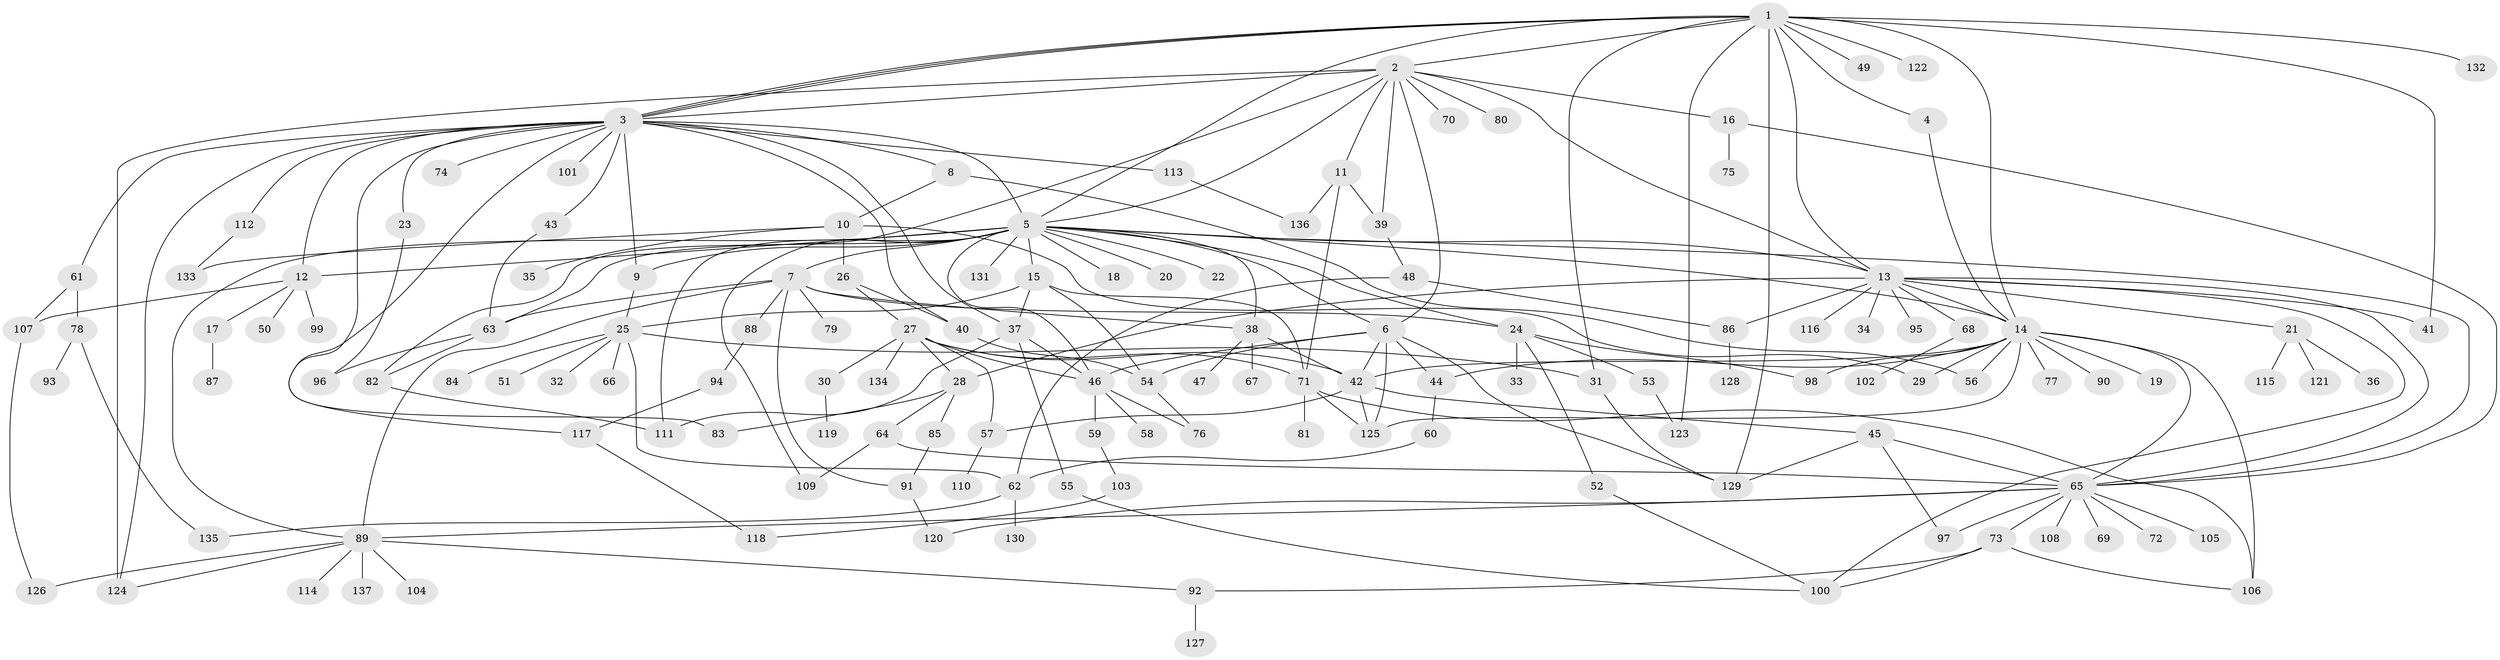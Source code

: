 // coarse degree distribution, {13: 0.02830188679245283, 20: 0.018867924528301886, 2: 0.2641509433962264, 9: 0.018867924528301886, 11: 0.009433962264150943, 3: 0.11320754716981132, 5: 0.03773584905660377, 15: 0.018867924528301886, 7: 0.02830188679245283, 1: 0.36792452830188677, 6: 0.04716981132075472, 4: 0.03773584905660377, 8: 0.009433962264150943}
// Generated by graph-tools (version 1.1) at 2025/51/02/27/25 19:51:59]
// undirected, 137 vertices, 217 edges
graph export_dot {
graph [start="1"]
  node [color=gray90,style=filled];
  1;
  2;
  3;
  4;
  5;
  6;
  7;
  8;
  9;
  10;
  11;
  12;
  13;
  14;
  15;
  16;
  17;
  18;
  19;
  20;
  21;
  22;
  23;
  24;
  25;
  26;
  27;
  28;
  29;
  30;
  31;
  32;
  33;
  34;
  35;
  36;
  37;
  38;
  39;
  40;
  41;
  42;
  43;
  44;
  45;
  46;
  47;
  48;
  49;
  50;
  51;
  52;
  53;
  54;
  55;
  56;
  57;
  58;
  59;
  60;
  61;
  62;
  63;
  64;
  65;
  66;
  67;
  68;
  69;
  70;
  71;
  72;
  73;
  74;
  75;
  76;
  77;
  78;
  79;
  80;
  81;
  82;
  83;
  84;
  85;
  86;
  87;
  88;
  89;
  90;
  91;
  92;
  93;
  94;
  95;
  96;
  97;
  98;
  99;
  100;
  101;
  102;
  103;
  104;
  105;
  106;
  107;
  108;
  109;
  110;
  111;
  112;
  113;
  114;
  115;
  116;
  117;
  118;
  119;
  120;
  121;
  122;
  123;
  124;
  125;
  126;
  127;
  128;
  129;
  130;
  131;
  132;
  133;
  134;
  135;
  136;
  137;
  1 -- 2;
  1 -- 3;
  1 -- 3;
  1 -- 3;
  1 -- 4;
  1 -- 5;
  1 -- 13;
  1 -- 14;
  1 -- 31;
  1 -- 41;
  1 -- 49;
  1 -- 122;
  1 -- 123;
  1 -- 129;
  1 -- 132;
  2 -- 3;
  2 -- 5;
  2 -- 6;
  2 -- 11;
  2 -- 13;
  2 -- 16;
  2 -- 39;
  2 -- 70;
  2 -- 80;
  2 -- 82;
  2 -- 124;
  3 -- 5;
  3 -- 8;
  3 -- 9;
  3 -- 12;
  3 -- 23;
  3 -- 37;
  3 -- 40;
  3 -- 43;
  3 -- 61;
  3 -- 74;
  3 -- 83;
  3 -- 101;
  3 -- 112;
  3 -- 113;
  3 -- 117;
  3 -- 124;
  4 -- 14;
  5 -- 6;
  5 -- 7;
  5 -- 9;
  5 -- 12;
  5 -- 13;
  5 -- 14;
  5 -- 15;
  5 -- 18;
  5 -- 20;
  5 -- 22;
  5 -- 24;
  5 -- 38;
  5 -- 46;
  5 -- 63;
  5 -- 65;
  5 -- 89;
  5 -- 109;
  5 -- 111;
  5 -- 131;
  6 -- 42;
  6 -- 44;
  6 -- 46;
  6 -- 54;
  6 -- 125;
  6 -- 129;
  7 -- 24;
  7 -- 38;
  7 -- 63;
  7 -- 79;
  7 -- 88;
  7 -- 89;
  7 -- 91;
  8 -- 10;
  8 -- 56;
  9 -- 25;
  10 -- 26;
  10 -- 29;
  10 -- 35;
  10 -- 133;
  11 -- 39;
  11 -- 71;
  11 -- 136;
  12 -- 17;
  12 -- 50;
  12 -- 99;
  12 -- 107;
  13 -- 14;
  13 -- 21;
  13 -- 28;
  13 -- 34;
  13 -- 41;
  13 -- 65;
  13 -- 68;
  13 -- 86;
  13 -- 95;
  13 -- 100;
  13 -- 116;
  14 -- 19;
  14 -- 29;
  14 -- 42;
  14 -- 44;
  14 -- 56;
  14 -- 65;
  14 -- 77;
  14 -- 90;
  14 -- 98;
  14 -- 106;
  14 -- 125;
  15 -- 25;
  15 -- 37;
  15 -- 54;
  15 -- 71;
  16 -- 65;
  16 -- 75;
  17 -- 87;
  21 -- 36;
  21 -- 115;
  21 -- 121;
  23 -- 96;
  24 -- 33;
  24 -- 52;
  24 -- 53;
  24 -- 98;
  25 -- 31;
  25 -- 32;
  25 -- 51;
  25 -- 62;
  25 -- 66;
  25 -- 84;
  26 -- 27;
  26 -- 40;
  27 -- 28;
  27 -- 30;
  27 -- 42;
  27 -- 46;
  27 -- 57;
  27 -- 71;
  27 -- 134;
  28 -- 64;
  28 -- 83;
  28 -- 85;
  30 -- 119;
  31 -- 129;
  37 -- 46;
  37 -- 55;
  37 -- 111;
  38 -- 42;
  38 -- 47;
  38 -- 67;
  39 -- 48;
  40 -- 54;
  42 -- 45;
  42 -- 57;
  42 -- 125;
  43 -- 63;
  44 -- 60;
  45 -- 65;
  45 -- 97;
  45 -- 129;
  46 -- 58;
  46 -- 59;
  46 -- 76;
  48 -- 62;
  48 -- 86;
  52 -- 100;
  53 -- 123;
  54 -- 76;
  55 -- 100;
  57 -- 110;
  59 -- 103;
  60 -- 62;
  61 -- 78;
  61 -- 107;
  62 -- 130;
  62 -- 135;
  63 -- 82;
  63 -- 96;
  64 -- 65;
  64 -- 109;
  65 -- 69;
  65 -- 72;
  65 -- 73;
  65 -- 89;
  65 -- 97;
  65 -- 105;
  65 -- 108;
  65 -- 120;
  68 -- 102;
  71 -- 81;
  71 -- 106;
  71 -- 125;
  73 -- 92;
  73 -- 100;
  73 -- 106;
  78 -- 93;
  78 -- 135;
  82 -- 111;
  85 -- 91;
  86 -- 128;
  88 -- 94;
  89 -- 92;
  89 -- 104;
  89 -- 114;
  89 -- 124;
  89 -- 126;
  89 -- 137;
  91 -- 120;
  92 -- 127;
  94 -- 117;
  103 -- 118;
  107 -- 126;
  112 -- 133;
  113 -- 136;
  117 -- 118;
}
